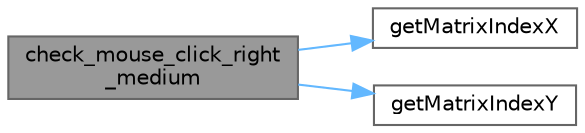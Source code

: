 digraph "check_mouse_click_right_medium"
{
 // LATEX_PDF_SIZE
  bgcolor="transparent";
  edge [fontname=Helvetica,fontsize=10,labelfontname=Helvetica,labelfontsize=10];
  node [fontname=Helvetica,fontsize=10,shape=box,height=0.2,width=0.4];
  rankdir="LR";
  Node1 [label="check_mouse_click_right\l_medium",height=0.2,width=0.4,color="gray40", fillcolor="grey60", style="filled", fontcolor="black",tooltip="This function checks for a right mouse click in the medium mode."];
  Node1 -> Node2 [color="steelblue1",style="solid"];
  Node2 [label="getMatrixIndexX",height=0.2,width=0.4,color="grey40", fillcolor="white", style="filled",URL="$game__logic_8c.html#acfce30c20d501c583e678a8bbe6329bf",tooltip="This function is used to calculate the matrix index based on a given x-coordinate."];
  Node1 -> Node3 [color="steelblue1",style="solid"];
  Node3 [label="getMatrixIndexY",height=0.2,width=0.4,color="grey40", fillcolor="white", style="filled",URL="$game__logic_8c.html#a607fbfedd398a7bbd0db46efa2519c3b",tooltip="This function is used to calculate the matrix index based on a given y-coordinate."];
}
